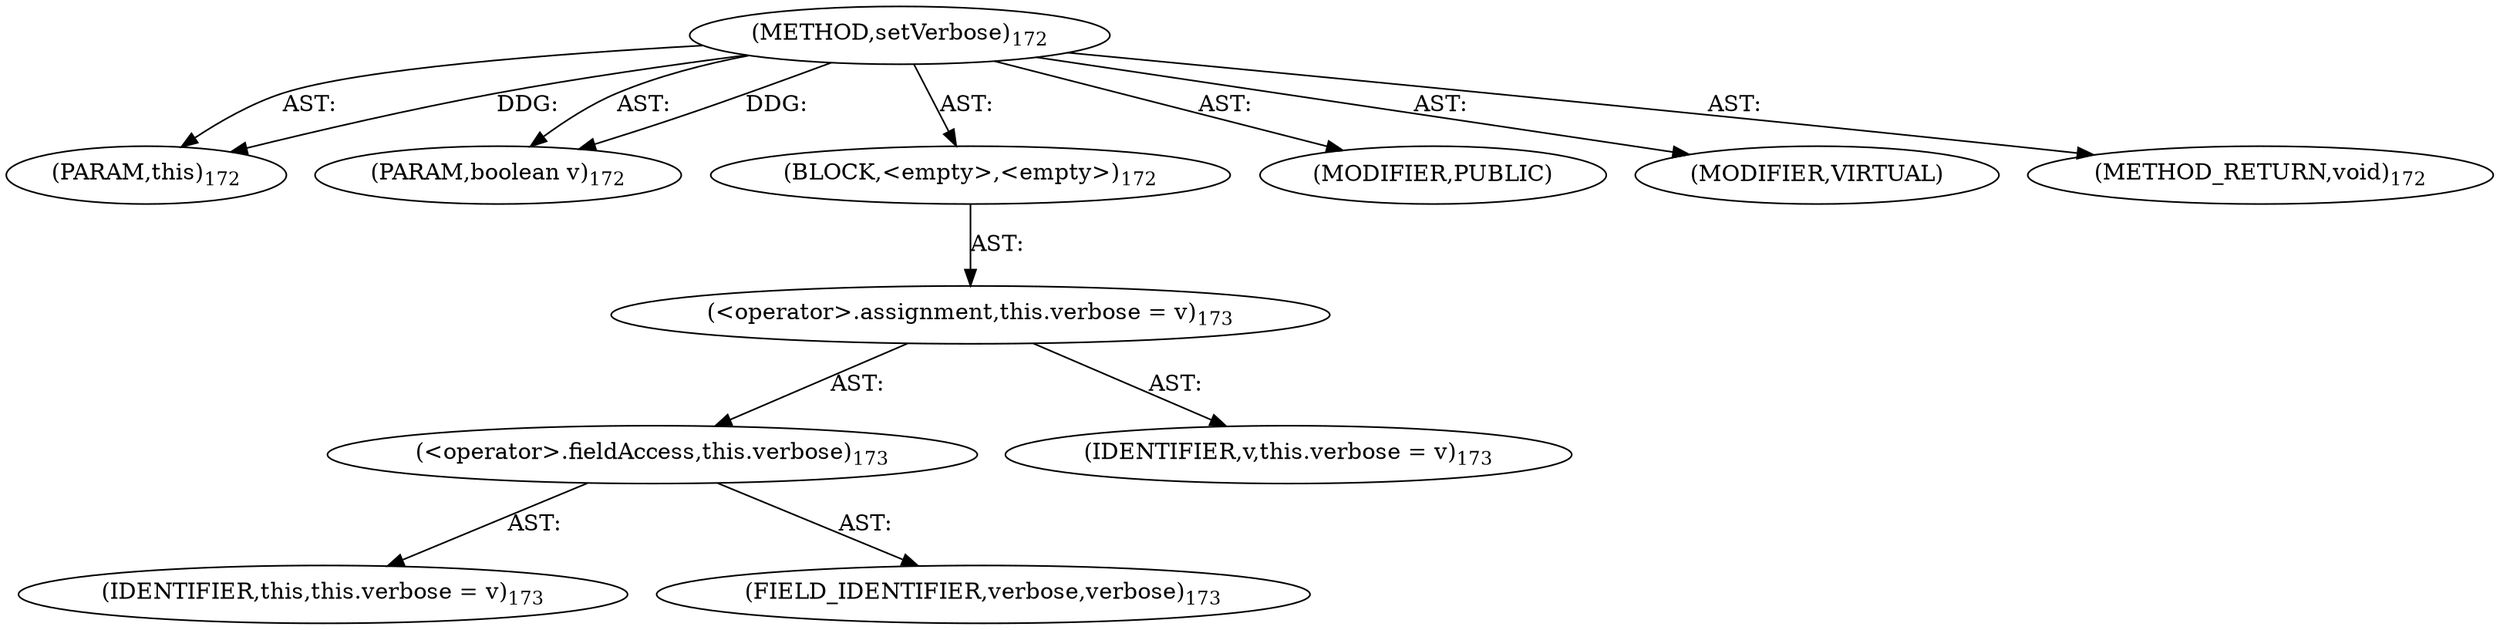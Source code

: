 digraph "setVerbose" {  
"111669149704" [label = <(METHOD,setVerbose)<SUB>172</SUB>> ]
"115964116996" [label = <(PARAM,this)<SUB>172</SUB>> ]
"115964117004" [label = <(PARAM,boolean v)<SUB>172</SUB>> ]
"25769803789" [label = <(BLOCK,&lt;empty&gt;,&lt;empty&gt;)<SUB>172</SUB>> ]
"30064771126" [label = <(&lt;operator&gt;.assignment,this.verbose = v)<SUB>173</SUB>> ]
"30064771127" [label = <(&lt;operator&gt;.fieldAccess,this.verbose)<SUB>173</SUB>> ]
"68719476747" [label = <(IDENTIFIER,this,this.verbose = v)<SUB>173</SUB>> ]
"55834574859" [label = <(FIELD_IDENTIFIER,verbose,verbose)<SUB>173</SUB>> ]
"68719476779" [label = <(IDENTIFIER,v,this.verbose = v)<SUB>173</SUB>> ]
"133143986195" [label = <(MODIFIER,PUBLIC)> ]
"133143986196" [label = <(MODIFIER,VIRTUAL)> ]
"128849018888" [label = <(METHOD_RETURN,void)<SUB>172</SUB>> ]
  "111669149704" -> "115964116996"  [ label = "AST: "] 
  "111669149704" -> "115964117004"  [ label = "AST: "] 
  "111669149704" -> "25769803789"  [ label = "AST: "] 
  "111669149704" -> "133143986195"  [ label = "AST: "] 
  "111669149704" -> "133143986196"  [ label = "AST: "] 
  "111669149704" -> "128849018888"  [ label = "AST: "] 
  "25769803789" -> "30064771126"  [ label = "AST: "] 
  "30064771126" -> "30064771127"  [ label = "AST: "] 
  "30064771126" -> "68719476779"  [ label = "AST: "] 
  "30064771127" -> "68719476747"  [ label = "AST: "] 
  "30064771127" -> "55834574859"  [ label = "AST: "] 
  "111669149704" -> "115964116996"  [ label = "DDG: "] 
  "111669149704" -> "115964117004"  [ label = "DDG: "] 
}
